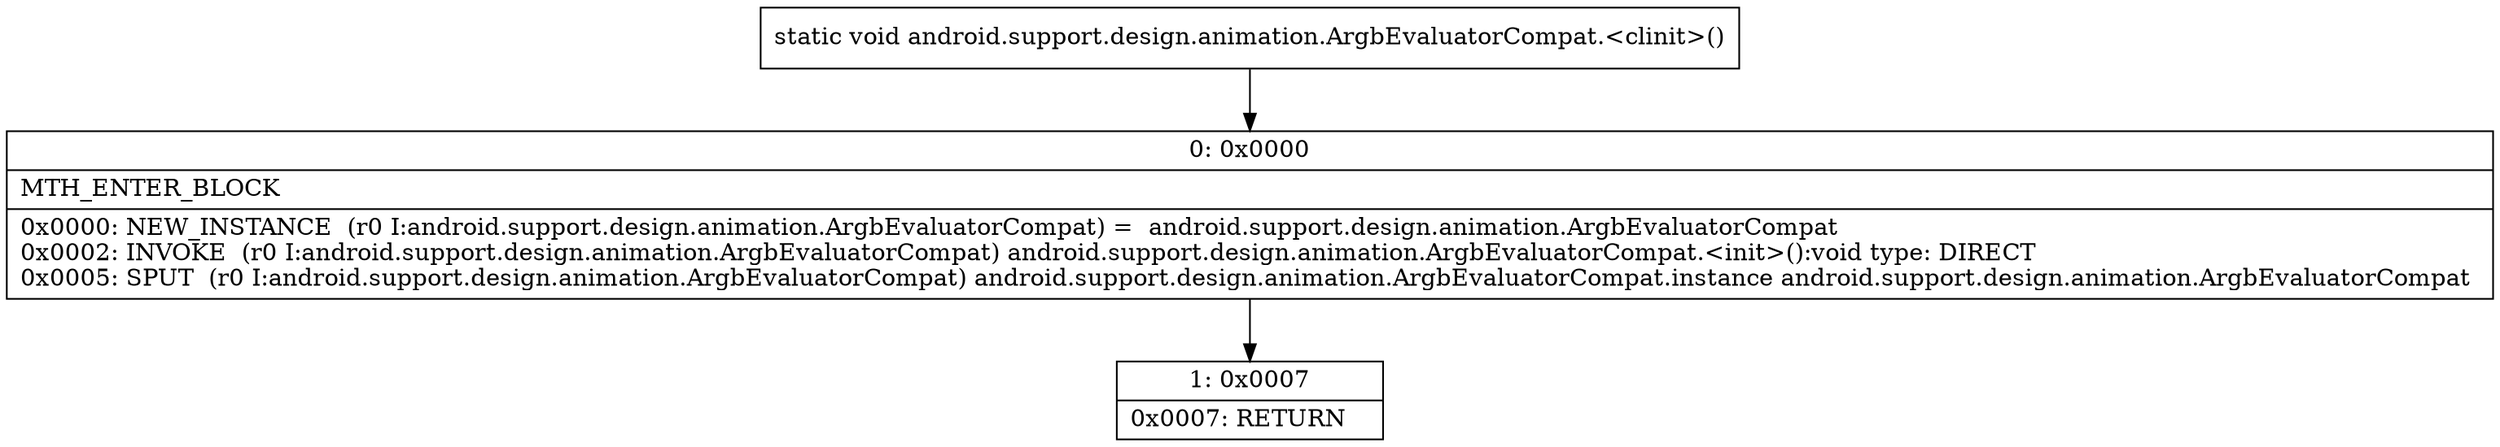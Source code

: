 digraph "CFG forandroid.support.design.animation.ArgbEvaluatorCompat.\<clinit\>()V" {
Node_0 [shape=record,label="{0\:\ 0x0000|MTH_ENTER_BLOCK\l|0x0000: NEW_INSTANCE  (r0 I:android.support.design.animation.ArgbEvaluatorCompat) =  android.support.design.animation.ArgbEvaluatorCompat \l0x0002: INVOKE  (r0 I:android.support.design.animation.ArgbEvaluatorCompat) android.support.design.animation.ArgbEvaluatorCompat.\<init\>():void type: DIRECT \l0x0005: SPUT  (r0 I:android.support.design.animation.ArgbEvaluatorCompat) android.support.design.animation.ArgbEvaluatorCompat.instance android.support.design.animation.ArgbEvaluatorCompat \l}"];
Node_1 [shape=record,label="{1\:\ 0x0007|0x0007: RETURN   \l}"];
MethodNode[shape=record,label="{static void android.support.design.animation.ArgbEvaluatorCompat.\<clinit\>() }"];
MethodNode -> Node_0;
Node_0 -> Node_1;
}

